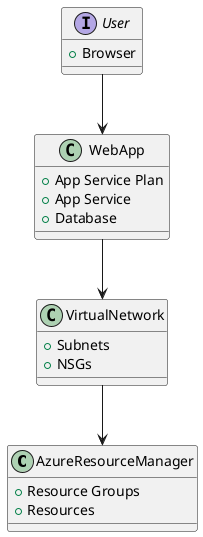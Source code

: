 @startuml test

!define RECTANGLE class
!define INTERFACE interface

RECTANGLE AzureResourceManager {
  + Resource Groups
  + Resources
}

RECTANGLE VirtualNetwork {
  + Subnets
  + NSGs
}

RECTANGLE WebApp {
  + App Service Plan
  + App Service
  + Database
}

INTERFACE User {
  + Browser
}

User --> WebApp
WebApp --> VirtualNetwork
VirtualNetwork --> AzureResourceManager

@enduml
